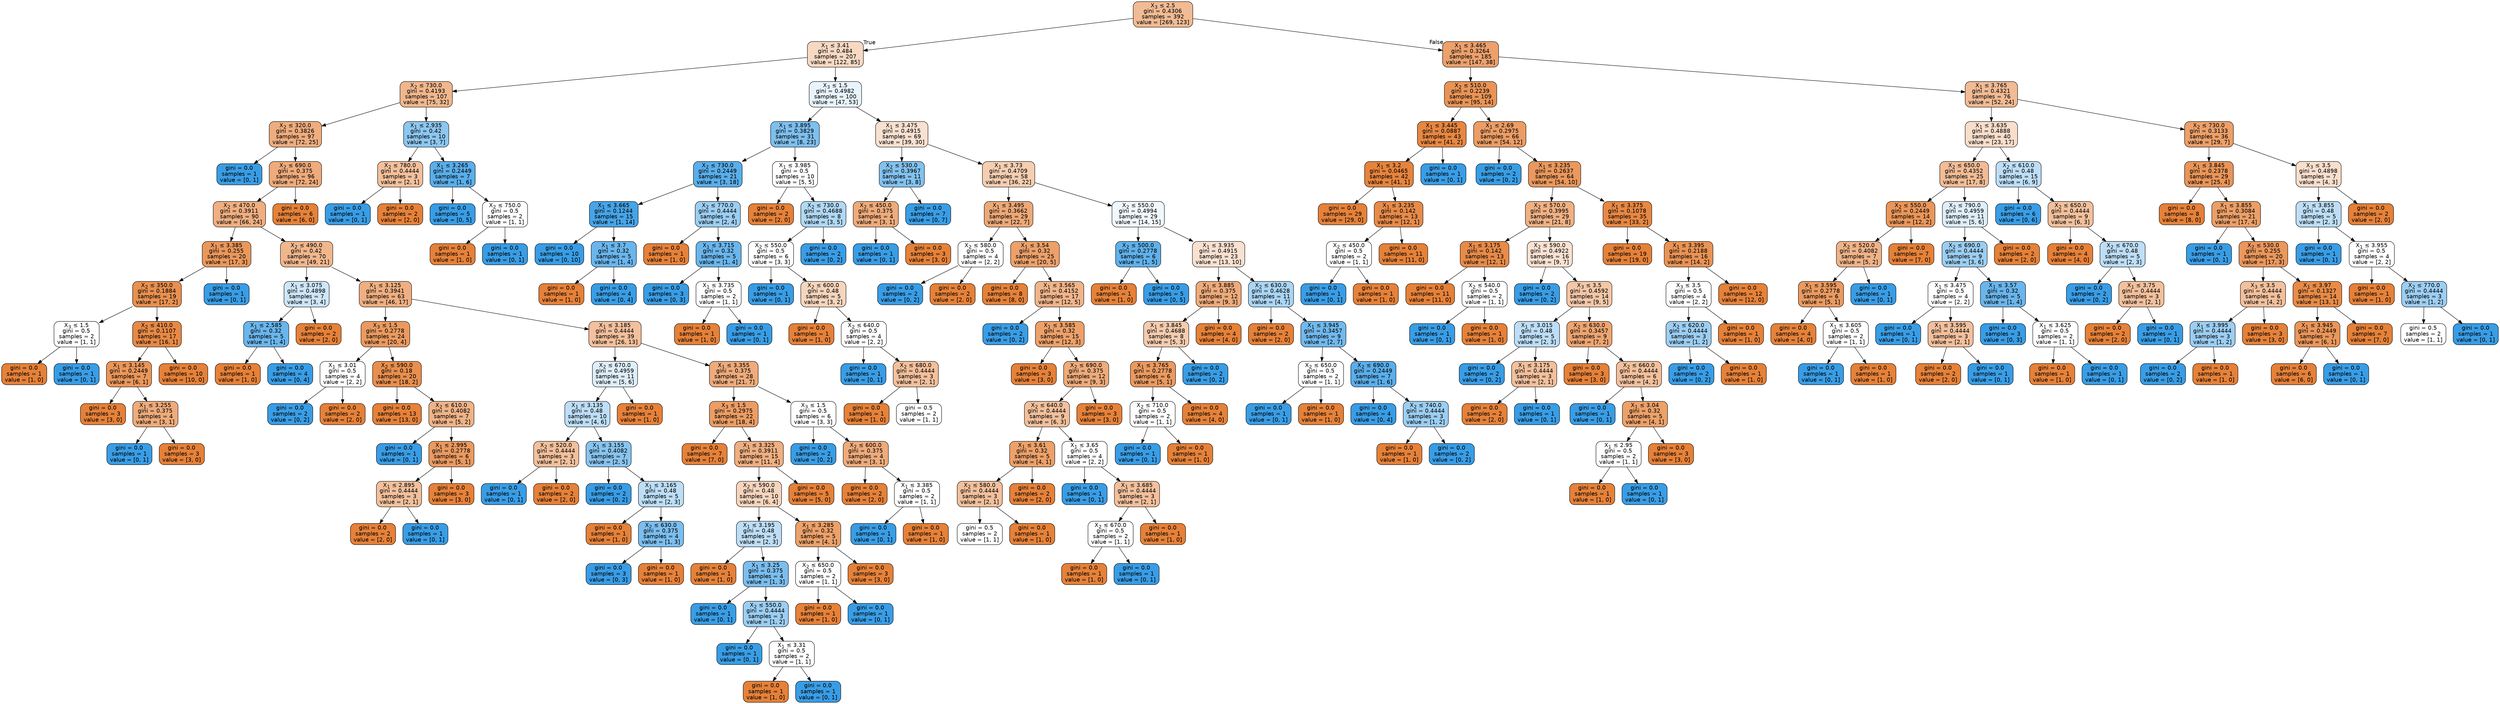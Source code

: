 digraph Tree {
node [shape=box, style="filled, rounded", color="black", fontname=helvetica] ;
edge [fontname=helvetica] ;
0 [label=<X<SUB>3</SUB> &le; 2.5<br/>gini = 0.4306<br/>samples = 392<br/>value = [269, 123]>, fillcolor="#e581398a"] ;
1 [label=<X<SUB>1</SUB> &le; 3.41<br/>gini = 0.484<br/>samples = 207<br/>value = [122, 85]>, fillcolor="#e581394d"] ;
0 -> 1 [labeldistance=2.5, labelangle=45, headlabel="True"] ;
2 [label=<X<SUB>2</SUB> &le; 730.0<br/>gini = 0.4193<br/>samples = 107<br/>value = [75, 32]>, fillcolor="#e5813992"] ;
1 -> 2 ;
3 [label=<X<SUB>2</SUB> &le; 320.0<br/>gini = 0.3826<br/>samples = 97<br/>value = [72, 25]>, fillcolor="#e58139a6"] ;
2 -> 3 ;
4 [label=<gini = 0.0<br/>samples = 1<br/>value = [0, 1]>, fillcolor="#399de5ff"] ;
3 -> 4 ;
5 [label=<X<SUB>2</SUB> &le; 690.0<br/>gini = 0.375<br/>samples = 96<br/>value = [72, 24]>, fillcolor="#e58139aa"] ;
3 -> 5 ;
6 [label=<X<SUB>2</SUB> &le; 470.0<br/>gini = 0.3911<br/>samples = 90<br/>value = [66, 24]>, fillcolor="#e58139a2"] ;
5 -> 6 ;
7 [label=<X<SUB>1</SUB> &le; 3.385<br/>gini = 0.255<br/>samples = 20<br/>value = [17, 3]>, fillcolor="#e58139d2"] ;
6 -> 7 ;
8 [label=<X<SUB>2</SUB> &le; 350.0<br/>gini = 0.1884<br/>samples = 19<br/>value = [17, 2]>, fillcolor="#e58139e1"] ;
7 -> 8 ;
9 [label=<X<SUB>3</SUB> &le; 1.5<br/>gini = 0.5<br/>samples = 2<br/>value = [1, 1]>, fillcolor="#e5813900"] ;
8 -> 9 ;
10 [label=<gini = 0.0<br/>samples = 1<br/>value = [1, 0]>, fillcolor="#e58139ff"] ;
9 -> 10 ;
11 [label=<gini = 0.0<br/>samples = 1<br/>value = [0, 1]>, fillcolor="#399de5ff"] ;
9 -> 11 ;
12 [label=<X<SUB>2</SUB> &le; 410.0<br/>gini = 0.1107<br/>samples = 17<br/>value = [16, 1]>, fillcolor="#e58139ef"] ;
8 -> 12 ;
13 [label=<X<SUB>1</SUB> &le; 3.145<br/>gini = 0.2449<br/>samples = 7<br/>value = [6, 1]>, fillcolor="#e58139d4"] ;
12 -> 13 ;
14 [label=<gini = 0.0<br/>samples = 3<br/>value = [3, 0]>, fillcolor="#e58139ff"] ;
13 -> 14 ;
15 [label=<X<SUB>1</SUB> &le; 3.255<br/>gini = 0.375<br/>samples = 4<br/>value = [3, 1]>, fillcolor="#e58139aa"] ;
13 -> 15 ;
16 [label=<gini = 0.0<br/>samples = 1<br/>value = [0, 1]>, fillcolor="#399de5ff"] ;
15 -> 16 ;
17 [label=<gini = 0.0<br/>samples = 3<br/>value = [3, 0]>, fillcolor="#e58139ff"] ;
15 -> 17 ;
18 [label=<gini = 0.0<br/>samples = 10<br/>value = [10, 0]>, fillcolor="#e58139ff"] ;
12 -> 18 ;
19 [label=<gini = 0.0<br/>samples = 1<br/>value = [0, 1]>, fillcolor="#399de5ff"] ;
7 -> 19 ;
20 [label=<X<SUB>2</SUB> &le; 490.0<br/>gini = 0.42<br/>samples = 70<br/>value = [49, 21]>, fillcolor="#e5813992"] ;
6 -> 20 ;
21 [label=<X<SUB>1</SUB> &le; 3.075<br/>gini = 0.4898<br/>samples = 7<br/>value = [3, 4]>, fillcolor="#399de540"] ;
20 -> 21 ;
22 [label=<X<SUB>1</SUB> &le; 2.585<br/>gini = 0.32<br/>samples = 5<br/>value = [1, 4]>, fillcolor="#399de5bf"] ;
21 -> 22 ;
23 [label=<gini = 0.0<br/>samples = 1<br/>value = [1, 0]>, fillcolor="#e58139ff"] ;
22 -> 23 ;
24 [label=<gini = 0.0<br/>samples = 4<br/>value = [0, 4]>, fillcolor="#399de5ff"] ;
22 -> 24 ;
25 [label=<gini = 0.0<br/>samples = 2<br/>value = [2, 0]>, fillcolor="#e58139ff"] ;
21 -> 25 ;
26 [label=<X<SUB>1</SUB> &le; 3.125<br/>gini = 0.3941<br/>samples = 63<br/>value = [46, 17]>, fillcolor="#e58139a1"] ;
20 -> 26 ;
27 [label=<X<SUB>3</SUB> &le; 1.5<br/>gini = 0.2778<br/>samples = 24<br/>value = [20, 4]>, fillcolor="#e58139cc"] ;
26 -> 27 ;
28 [label=<X<SUB>1</SUB> &le; 3.01<br/>gini = 0.5<br/>samples = 4<br/>value = [2, 2]>, fillcolor="#e5813900"] ;
27 -> 28 ;
29 [label=<gini = 0.0<br/>samples = 2<br/>value = [0, 2]>, fillcolor="#399de5ff"] ;
28 -> 29 ;
30 [label=<gini = 0.0<br/>samples = 2<br/>value = [2, 0]>, fillcolor="#e58139ff"] ;
28 -> 30 ;
31 [label=<X<SUB>2</SUB> &le; 590.0<br/>gini = 0.18<br/>samples = 20<br/>value = [18, 2]>, fillcolor="#e58139e3"] ;
27 -> 31 ;
32 [label=<gini = 0.0<br/>samples = 13<br/>value = [13, 0]>, fillcolor="#e58139ff"] ;
31 -> 32 ;
33 [label=<X<SUB>2</SUB> &le; 610.0<br/>gini = 0.4082<br/>samples = 7<br/>value = [5, 2]>, fillcolor="#e5813999"] ;
31 -> 33 ;
34 [label=<gini = 0.0<br/>samples = 1<br/>value = [0, 1]>, fillcolor="#399de5ff"] ;
33 -> 34 ;
35 [label=<X<SUB>1</SUB> &le; 2.995<br/>gini = 0.2778<br/>samples = 6<br/>value = [5, 1]>, fillcolor="#e58139cc"] ;
33 -> 35 ;
36 [label=<X<SUB>1</SUB> &le; 2.895<br/>gini = 0.4444<br/>samples = 3<br/>value = [2, 1]>, fillcolor="#e581397f"] ;
35 -> 36 ;
37 [label=<gini = 0.0<br/>samples = 2<br/>value = [2, 0]>, fillcolor="#e58139ff"] ;
36 -> 37 ;
38 [label=<gini = 0.0<br/>samples = 1<br/>value = [0, 1]>, fillcolor="#399de5ff"] ;
36 -> 38 ;
39 [label=<gini = 0.0<br/>samples = 3<br/>value = [3, 0]>, fillcolor="#e58139ff"] ;
35 -> 39 ;
40 [label=<X<SUB>1</SUB> &le; 3.185<br/>gini = 0.4444<br/>samples = 39<br/>value = [26, 13]>, fillcolor="#e581397f"] ;
26 -> 40 ;
41 [label=<X<SUB>2</SUB> &le; 670.0<br/>gini = 0.4959<br/>samples = 11<br/>value = [5, 6]>, fillcolor="#399de52a"] ;
40 -> 41 ;
42 [label=<X<SUB>1</SUB> &le; 3.135<br/>gini = 0.48<br/>samples = 10<br/>value = [4, 6]>, fillcolor="#399de555"] ;
41 -> 42 ;
43 [label=<X<SUB>2</SUB> &le; 520.0<br/>gini = 0.4444<br/>samples = 3<br/>value = [2, 1]>, fillcolor="#e581397f"] ;
42 -> 43 ;
44 [label=<gini = 0.0<br/>samples = 1<br/>value = [0, 1]>, fillcolor="#399de5ff"] ;
43 -> 44 ;
45 [label=<gini = 0.0<br/>samples = 2<br/>value = [2, 0]>, fillcolor="#e58139ff"] ;
43 -> 45 ;
46 [label=<X<SUB>1</SUB> &le; 3.155<br/>gini = 0.4082<br/>samples = 7<br/>value = [2, 5]>, fillcolor="#399de599"] ;
42 -> 46 ;
47 [label=<gini = 0.0<br/>samples = 2<br/>value = [0, 2]>, fillcolor="#399de5ff"] ;
46 -> 47 ;
48 [label=<X<SUB>1</SUB> &le; 3.165<br/>gini = 0.48<br/>samples = 5<br/>value = [2, 3]>, fillcolor="#399de555"] ;
46 -> 48 ;
49 [label=<gini = 0.0<br/>samples = 1<br/>value = [1, 0]>, fillcolor="#e58139ff"] ;
48 -> 49 ;
50 [label=<X<SUB>2</SUB> &le; 630.0<br/>gini = 0.375<br/>samples = 4<br/>value = [1, 3]>, fillcolor="#399de5aa"] ;
48 -> 50 ;
51 [label=<gini = 0.0<br/>samples = 3<br/>value = [0, 3]>, fillcolor="#399de5ff"] ;
50 -> 51 ;
52 [label=<gini = 0.0<br/>samples = 1<br/>value = [1, 0]>, fillcolor="#e58139ff"] ;
50 -> 52 ;
53 [label=<gini = 0.0<br/>samples = 1<br/>value = [1, 0]>, fillcolor="#e58139ff"] ;
41 -> 53 ;
54 [label=<X<SUB>1</SUB> &le; 3.355<br/>gini = 0.375<br/>samples = 28<br/>value = [21, 7]>, fillcolor="#e58139aa"] ;
40 -> 54 ;
55 [label=<X<SUB>3</SUB> &le; 1.5<br/>gini = 0.2975<br/>samples = 22<br/>value = [18, 4]>, fillcolor="#e58139c6"] ;
54 -> 55 ;
56 [label=<gini = 0.0<br/>samples = 7<br/>value = [7, 0]>, fillcolor="#e58139ff"] ;
55 -> 56 ;
57 [label=<X<SUB>1</SUB> &le; 3.325<br/>gini = 0.3911<br/>samples = 15<br/>value = [11, 4]>, fillcolor="#e58139a2"] ;
55 -> 57 ;
58 [label=<X<SUB>2</SUB> &le; 590.0<br/>gini = 0.48<br/>samples = 10<br/>value = [6, 4]>, fillcolor="#e5813955"] ;
57 -> 58 ;
59 [label=<X<SUB>1</SUB> &le; 3.195<br/>gini = 0.48<br/>samples = 5<br/>value = [2, 3]>, fillcolor="#399de555"] ;
58 -> 59 ;
60 [label=<gini = 0.0<br/>samples = 1<br/>value = [1, 0]>, fillcolor="#e58139ff"] ;
59 -> 60 ;
61 [label=<X<SUB>1</SUB> &le; 3.25<br/>gini = 0.375<br/>samples = 4<br/>value = [1, 3]>, fillcolor="#399de5aa"] ;
59 -> 61 ;
62 [label=<gini = 0.0<br/>samples = 1<br/>value = [0, 1]>, fillcolor="#399de5ff"] ;
61 -> 62 ;
63 [label=<X<SUB>2</SUB> &le; 550.0<br/>gini = 0.4444<br/>samples = 3<br/>value = [1, 2]>, fillcolor="#399de57f"] ;
61 -> 63 ;
64 [label=<gini = 0.0<br/>samples = 1<br/>value = [0, 1]>, fillcolor="#399de5ff"] ;
63 -> 64 ;
65 [label=<X<SUB>1</SUB> &le; 3.31<br/>gini = 0.5<br/>samples = 2<br/>value = [1, 1]>, fillcolor="#e5813900"] ;
63 -> 65 ;
66 [label=<gini = 0.0<br/>samples = 1<br/>value = [1, 0]>, fillcolor="#e58139ff"] ;
65 -> 66 ;
67 [label=<gini = 0.0<br/>samples = 1<br/>value = [0, 1]>, fillcolor="#399de5ff"] ;
65 -> 67 ;
68 [label=<X<SUB>1</SUB> &le; 3.285<br/>gini = 0.32<br/>samples = 5<br/>value = [4, 1]>, fillcolor="#e58139bf"] ;
58 -> 68 ;
69 [label=<X<SUB>2</SUB> &le; 650.0<br/>gini = 0.5<br/>samples = 2<br/>value = [1, 1]>, fillcolor="#e5813900"] ;
68 -> 69 ;
70 [label=<gini = 0.0<br/>samples = 1<br/>value = [1, 0]>, fillcolor="#e58139ff"] ;
69 -> 70 ;
71 [label=<gini = 0.0<br/>samples = 1<br/>value = [0, 1]>, fillcolor="#399de5ff"] ;
69 -> 71 ;
72 [label=<gini = 0.0<br/>samples = 3<br/>value = [3, 0]>, fillcolor="#e58139ff"] ;
68 -> 72 ;
73 [label=<gini = 0.0<br/>samples = 5<br/>value = [5, 0]>, fillcolor="#e58139ff"] ;
57 -> 73 ;
74 [label=<X<SUB>3</SUB> &le; 1.5<br/>gini = 0.5<br/>samples = 6<br/>value = [3, 3]>, fillcolor="#e5813900"] ;
54 -> 74 ;
75 [label=<gini = 0.0<br/>samples = 2<br/>value = [0, 2]>, fillcolor="#399de5ff"] ;
74 -> 75 ;
76 [label=<X<SUB>2</SUB> &le; 600.0<br/>gini = 0.375<br/>samples = 4<br/>value = [3, 1]>, fillcolor="#e58139aa"] ;
74 -> 76 ;
77 [label=<gini = 0.0<br/>samples = 2<br/>value = [2, 0]>, fillcolor="#e58139ff"] ;
76 -> 77 ;
78 [label=<X<SUB>1</SUB> &le; 3.385<br/>gini = 0.5<br/>samples = 2<br/>value = [1, 1]>, fillcolor="#e5813900"] ;
76 -> 78 ;
79 [label=<gini = 0.0<br/>samples = 1<br/>value = [0, 1]>, fillcolor="#399de5ff"] ;
78 -> 79 ;
80 [label=<gini = 0.0<br/>samples = 1<br/>value = [1, 0]>, fillcolor="#e58139ff"] ;
78 -> 80 ;
81 [label=<gini = 0.0<br/>samples = 6<br/>value = [6, 0]>, fillcolor="#e58139ff"] ;
5 -> 81 ;
82 [label=<X<SUB>1</SUB> &le; 2.935<br/>gini = 0.42<br/>samples = 10<br/>value = [3, 7]>, fillcolor="#399de592"] ;
2 -> 82 ;
83 [label=<X<SUB>2</SUB> &le; 780.0<br/>gini = 0.4444<br/>samples = 3<br/>value = [2, 1]>, fillcolor="#e581397f"] ;
82 -> 83 ;
84 [label=<gini = 0.0<br/>samples = 1<br/>value = [0, 1]>, fillcolor="#399de5ff"] ;
83 -> 84 ;
85 [label=<gini = 0.0<br/>samples = 2<br/>value = [2, 0]>, fillcolor="#e58139ff"] ;
83 -> 85 ;
86 [label=<X<SUB>1</SUB> &le; 3.265<br/>gini = 0.2449<br/>samples = 7<br/>value = [1, 6]>, fillcolor="#399de5d4"] ;
82 -> 86 ;
87 [label=<gini = 0.0<br/>samples = 5<br/>value = [0, 5]>, fillcolor="#399de5ff"] ;
86 -> 87 ;
88 [label=<X<SUB>2</SUB> &le; 750.0<br/>gini = 0.5<br/>samples = 2<br/>value = [1, 1]>, fillcolor="#e5813900"] ;
86 -> 88 ;
89 [label=<gini = 0.0<br/>samples = 1<br/>value = [1, 0]>, fillcolor="#e58139ff"] ;
88 -> 89 ;
90 [label=<gini = 0.0<br/>samples = 1<br/>value = [0, 1]>, fillcolor="#399de5ff"] ;
88 -> 90 ;
91 [label=<X<SUB>3</SUB> &le; 1.5<br/>gini = 0.4982<br/>samples = 100<br/>value = [47, 53]>, fillcolor="#399de51d"] ;
1 -> 91 ;
92 [label=<X<SUB>1</SUB> &le; 3.895<br/>gini = 0.3829<br/>samples = 31<br/>value = [8, 23]>, fillcolor="#399de5a6"] ;
91 -> 92 ;
93 [label=<X<SUB>2</SUB> &le; 730.0<br/>gini = 0.2449<br/>samples = 21<br/>value = [3, 18]>, fillcolor="#399de5d4"] ;
92 -> 93 ;
94 [label=<X<SUB>1</SUB> &le; 3.665<br/>gini = 0.1244<br/>samples = 15<br/>value = [1, 14]>, fillcolor="#399de5ed"] ;
93 -> 94 ;
95 [label=<gini = 0.0<br/>samples = 10<br/>value = [0, 10]>, fillcolor="#399de5ff"] ;
94 -> 95 ;
96 [label=<X<SUB>1</SUB> &le; 3.7<br/>gini = 0.32<br/>samples = 5<br/>value = [1, 4]>, fillcolor="#399de5bf"] ;
94 -> 96 ;
97 [label=<gini = 0.0<br/>samples = 1<br/>value = [1, 0]>, fillcolor="#e58139ff"] ;
96 -> 97 ;
98 [label=<gini = 0.0<br/>samples = 4<br/>value = [0, 4]>, fillcolor="#399de5ff"] ;
96 -> 98 ;
99 [label=<X<SUB>2</SUB> &le; 770.0<br/>gini = 0.4444<br/>samples = 6<br/>value = [2, 4]>, fillcolor="#399de57f"] ;
93 -> 99 ;
100 [label=<gini = 0.0<br/>samples = 1<br/>value = [1, 0]>, fillcolor="#e58139ff"] ;
99 -> 100 ;
101 [label=<X<SUB>1</SUB> &le; 3.715<br/>gini = 0.32<br/>samples = 5<br/>value = [1, 4]>, fillcolor="#399de5bf"] ;
99 -> 101 ;
102 [label=<gini = 0.0<br/>samples = 3<br/>value = [0, 3]>, fillcolor="#399de5ff"] ;
101 -> 102 ;
103 [label=<X<SUB>1</SUB> &le; 3.735<br/>gini = 0.5<br/>samples = 2<br/>value = [1, 1]>, fillcolor="#e5813900"] ;
101 -> 103 ;
104 [label=<gini = 0.0<br/>samples = 1<br/>value = [1, 0]>, fillcolor="#e58139ff"] ;
103 -> 104 ;
105 [label=<gini = 0.0<br/>samples = 1<br/>value = [0, 1]>, fillcolor="#399de5ff"] ;
103 -> 105 ;
106 [label=<X<SUB>1</SUB> &le; 3.985<br/>gini = 0.5<br/>samples = 10<br/>value = [5, 5]>, fillcolor="#e5813900"] ;
92 -> 106 ;
107 [label=<gini = 0.0<br/>samples = 2<br/>value = [2, 0]>, fillcolor="#e58139ff"] ;
106 -> 107 ;
108 [label=<X<SUB>2</SUB> &le; 730.0<br/>gini = 0.4688<br/>samples = 8<br/>value = [3, 5]>, fillcolor="#399de566"] ;
106 -> 108 ;
109 [label=<X<SUB>2</SUB> &le; 550.0<br/>gini = 0.5<br/>samples = 6<br/>value = [3, 3]>, fillcolor="#e5813900"] ;
108 -> 109 ;
110 [label=<gini = 0.0<br/>samples = 1<br/>value = [0, 1]>, fillcolor="#399de5ff"] ;
109 -> 110 ;
111 [label=<X<SUB>2</SUB> &le; 600.0<br/>gini = 0.48<br/>samples = 5<br/>value = [3, 2]>, fillcolor="#e5813955"] ;
109 -> 111 ;
112 [label=<gini = 0.0<br/>samples = 1<br/>value = [1, 0]>, fillcolor="#e58139ff"] ;
111 -> 112 ;
113 [label=<X<SUB>2</SUB> &le; 640.0<br/>gini = 0.5<br/>samples = 4<br/>value = [2, 2]>, fillcolor="#e5813900"] ;
111 -> 113 ;
114 [label=<gini = 0.0<br/>samples = 1<br/>value = [0, 1]>, fillcolor="#399de5ff"] ;
113 -> 114 ;
115 [label=<X<SUB>2</SUB> &le; 680.0<br/>gini = 0.4444<br/>samples = 3<br/>value = [2, 1]>, fillcolor="#e581397f"] ;
113 -> 115 ;
116 [label=<gini = 0.0<br/>samples = 1<br/>value = [1, 0]>, fillcolor="#e58139ff"] ;
115 -> 116 ;
117 [label=<gini = 0.5<br/>samples = 2<br/>value = [1, 1]>, fillcolor="#e5813900"] ;
115 -> 117 ;
118 [label=<gini = 0.0<br/>samples = 2<br/>value = [0, 2]>, fillcolor="#399de5ff"] ;
108 -> 118 ;
119 [label=<X<SUB>1</SUB> &le; 3.475<br/>gini = 0.4915<br/>samples = 69<br/>value = [39, 30]>, fillcolor="#e581393b"] ;
91 -> 119 ;
120 [label=<X<SUB>2</SUB> &le; 530.0<br/>gini = 0.3967<br/>samples = 11<br/>value = [3, 8]>, fillcolor="#399de59f"] ;
119 -> 120 ;
121 [label=<X<SUB>2</SUB> &le; 450.0<br/>gini = 0.375<br/>samples = 4<br/>value = [3, 1]>, fillcolor="#e58139aa"] ;
120 -> 121 ;
122 [label=<gini = 0.0<br/>samples = 1<br/>value = [0, 1]>, fillcolor="#399de5ff"] ;
121 -> 122 ;
123 [label=<gini = 0.0<br/>samples = 3<br/>value = [3, 0]>, fillcolor="#e58139ff"] ;
121 -> 123 ;
124 [label=<gini = 0.0<br/>samples = 7<br/>value = [0, 7]>, fillcolor="#399de5ff"] ;
120 -> 124 ;
125 [label=<X<SUB>1</SUB> &le; 3.73<br/>gini = 0.4709<br/>samples = 58<br/>value = [36, 22]>, fillcolor="#e5813963"] ;
119 -> 125 ;
126 [label=<X<SUB>1</SUB> &le; 3.495<br/>gini = 0.3662<br/>samples = 29<br/>value = [22, 7]>, fillcolor="#e58139ae"] ;
125 -> 126 ;
127 [label=<X<SUB>2</SUB> &le; 580.0<br/>gini = 0.5<br/>samples = 4<br/>value = [2, 2]>, fillcolor="#e5813900"] ;
126 -> 127 ;
128 [label=<gini = 0.0<br/>samples = 2<br/>value = [0, 2]>, fillcolor="#399de5ff"] ;
127 -> 128 ;
129 [label=<gini = 0.0<br/>samples = 2<br/>value = [2, 0]>, fillcolor="#e58139ff"] ;
127 -> 129 ;
130 [label=<X<SUB>1</SUB> &le; 3.54<br/>gini = 0.32<br/>samples = 25<br/>value = [20, 5]>, fillcolor="#e58139bf"] ;
126 -> 130 ;
131 [label=<gini = 0.0<br/>samples = 8<br/>value = [8, 0]>, fillcolor="#e58139ff"] ;
130 -> 131 ;
132 [label=<X<SUB>1</SUB> &le; 3.565<br/>gini = 0.4152<br/>samples = 17<br/>value = [12, 5]>, fillcolor="#e5813995"] ;
130 -> 132 ;
133 [label=<gini = 0.0<br/>samples = 2<br/>value = [0, 2]>, fillcolor="#399de5ff"] ;
132 -> 133 ;
134 [label=<X<SUB>1</SUB> &le; 3.585<br/>gini = 0.32<br/>samples = 15<br/>value = [12, 3]>, fillcolor="#e58139bf"] ;
132 -> 134 ;
135 [label=<gini = 0.0<br/>samples = 3<br/>value = [3, 0]>, fillcolor="#e58139ff"] ;
134 -> 135 ;
136 [label=<X<SUB>2</SUB> &le; 690.0<br/>gini = 0.375<br/>samples = 12<br/>value = [9, 3]>, fillcolor="#e58139aa"] ;
134 -> 136 ;
137 [label=<X<SUB>2</SUB> &le; 640.0<br/>gini = 0.4444<br/>samples = 9<br/>value = [6, 3]>, fillcolor="#e581397f"] ;
136 -> 137 ;
138 [label=<X<SUB>1</SUB> &le; 3.61<br/>gini = 0.32<br/>samples = 5<br/>value = [4, 1]>, fillcolor="#e58139bf"] ;
137 -> 138 ;
139 [label=<X<SUB>2</SUB> &le; 580.0<br/>gini = 0.4444<br/>samples = 3<br/>value = [2, 1]>, fillcolor="#e581397f"] ;
138 -> 139 ;
140 [label=<gini = 0.5<br/>samples = 2<br/>value = [1, 1]>, fillcolor="#e5813900"] ;
139 -> 140 ;
141 [label=<gini = 0.0<br/>samples = 1<br/>value = [1, 0]>, fillcolor="#e58139ff"] ;
139 -> 141 ;
142 [label=<gini = 0.0<br/>samples = 2<br/>value = [2, 0]>, fillcolor="#e58139ff"] ;
138 -> 142 ;
143 [label=<X<SUB>1</SUB> &le; 3.65<br/>gini = 0.5<br/>samples = 4<br/>value = [2, 2]>, fillcolor="#e5813900"] ;
137 -> 143 ;
144 [label=<gini = 0.0<br/>samples = 1<br/>value = [0, 1]>, fillcolor="#399de5ff"] ;
143 -> 144 ;
145 [label=<X<SUB>1</SUB> &le; 3.685<br/>gini = 0.4444<br/>samples = 3<br/>value = [2, 1]>, fillcolor="#e581397f"] ;
143 -> 145 ;
146 [label=<X<SUB>2</SUB> &le; 670.0<br/>gini = 0.5<br/>samples = 2<br/>value = [1, 1]>, fillcolor="#e5813900"] ;
145 -> 146 ;
147 [label=<gini = 0.0<br/>samples = 1<br/>value = [1, 0]>, fillcolor="#e58139ff"] ;
146 -> 147 ;
148 [label=<gini = 0.0<br/>samples = 1<br/>value = [0, 1]>, fillcolor="#399de5ff"] ;
146 -> 148 ;
149 [label=<gini = 0.0<br/>samples = 1<br/>value = [1, 0]>, fillcolor="#e58139ff"] ;
145 -> 149 ;
150 [label=<gini = 0.0<br/>samples = 3<br/>value = [3, 0]>, fillcolor="#e58139ff"] ;
136 -> 150 ;
151 [label=<X<SUB>2</SUB> &le; 550.0<br/>gini = 0.4994<br/>samples = 29<br/>value = [14, 15]>, fillcolor="#399de511"] ;
125 -> 151 ;
152 [label=<X<SUB>2</SUB> &le; 500.0<br/>gini = 0.2778<br/>samples = 6<br/>value = [1, 5]>, fillcolor="#399de5cc"] ;
151 -> 152 ;
153 [label=<gini = 0.0<br/>samples = 1<br/>value = [1, 0]>, fillcolor="#e58139ff"] ;
152 -> 153 ;
154 [label=<gini = 0.0<br/>samples = 5<br/>value = [0, 5]>, fillcolor="#399de5ff"] ;
152 -> 154 ;
155 [label=<X<SUB>1</SUB> &le; 3.935<br/>gini = 0.4915<br/>samples = 23<br/>value = [13, 10]>, fillcolor="#e581393b"] ;
151 -> 155 ;
156 [label=<X<SUB>1</SUB> &le; 3.885<br/>gini = 0.375<br/>samples = 12<br/>value = [9, 3]>, fillcolor="#e58139aa"] ;
155 -> 156 ;
157 [label=<X<SUB>1</SUB> &le; 3.845<br/>gini = 0.4688<br/>samples = 8<br/>value = [5, 3]>, fillcolor="#e5813966"] ;
156 -> 157 ;
158 [label=<X<SUB>1</SUB> &le; 3.765<br/>gini = 0.2778<br/>samples = 6<br/>value = [5, 1]>, fillcolor="#e58139cc"] ;
157 -> 158 ;
159 [label=<X<SUB>2</SUB> &le; 710.0<br/>gini = 0.5<br/>samples = 2<br/>value = [1, 1]>, fillcolor="#e5813900"] ;
158 -> 159 ;
160 [label=<gini = 0.0<br/>samples = 1<br/>value = [0, 1]>, fillcolor="#399de5ff"] ;
159 -> 160 ;
161 [label=<gini = 0.0<br/>samples = 1<br/>value = [1, 0]>, fillcolor="#e58139ff"] ;
159 -> 161 ;
162 [label=<gini = 0.0<br/>samples = 4<br/>value = [4, 0]>, fillcolor="#e58139ff"] ;
158 -> 162 ;
163 [label=<gini = 0.0<br/>samples = 2<br/>value = [0, 2]>, fillcolor="#399de5ff"] ;
157 -> 163 ;
164 [label=<gini = 0.0<br/>samples = 4<br/>value = [4, 0]>, fillcolor="#e58139ff"] ;
156 -> 164 ;
165 [label=<X<SUB>2</SUB> &le; 630.0<br/>gini = 0.4628<br/>samples = 11<br/>value = [4, 7]>, fillcolor="#399de56d"] ;
155 -> 165 ;
166 [label=<gini = 0.0<br/>samples = 2<br/>value = [2, 0]>, fillcolor="#e58139ff"] ;
165 -> 166 ;
167 [label=<X<SUB>1</SUB> &le; 3.945<br/>gini = 0.3457<br/>samples = 9<br/>value = [2, 7]>, fillcolor="#399de5b6"] ;
165 -> 167 ;
168 [label=<X<SUB>2</SUB> &le; 650.0<br/>gini = 0.5<br/>samples = 2<br/>value = [1, 1]>, fillcolor="#e5813900"] ;
167 -> 168 ;
169 [label=<gini = 0.0<br/>samples = 1<br/>value = [0, 1]>, fillcolor="#399de5ff"] ;
168 -> 169 ;
170 [label=<gini = 0.0<br/>samples = 1<br/>value = [1, 0]>, fillcolor="#e58139ff"] ;
168 -> 170 ;
171 [label=<X<SUB>2</SUB> &le; 690.0<br/>gini = 0.2449<br/>samples = 7<br/>value = [1, 6]>, fillcolor="#399de5d4"] ;
167 -> 171 ;
172 [label=<gini = 0.0<br/>samples = 4<br/>value = [0, 4]>, fillcolor="#399de5ff"] ;
171 -> 172 ;
173 [label=<X<SUB>2</SUB> &le; 740.0<br/>gini = 0.4444<br/>samples = 3<br/>value = [1, 2]>, fillcolor="#399de57f"] ;
171 -> 173 ;
174 [label=<gini = 0.0<br/>samples = 1<br/>value = [1, 0]>, fillcolor="#e58139ff"] ;
173 -> 174 ;
175 [label=<gini = 0.0<br/>samples = 2<br/>value = [0, 2]>, fillcolor="#399de5ff"] ;
173 -> 175 ;
176 [label=<X<SUB>1</SUB> &le; 3.465<br/>gini = 0.3264<br/>samples = 185<br/>value = [147, 38]>, fillcolor="#e58139bd"] ;
0 -> 176 [labeldistance=2.5, labelangle=-45, headlabel="False"] ;
177 [label=<X<SUB>2</SUB> &le; 510.0<br/>gini = 0.2239<br/>samples = 109<br/>value = [95, 14]>, fillcolor="#e58139d9"] ;
176 -> 177 ;
178 [label=<X<SUB>1</SUB> &le; 3.445<br/>gini = 0.0887<br/>samples = 43<br/>value = [41, 2]>, fillcolor="#e58139f3"] ;
177 -> 178 ;
179 [label=<X<SUB>1</SUB> &le; 3.2<br/>gini = 0.0465<br/>samples = 42<br/>value = [41, 1]>, fillcolor="#e58139f9"] ;
178 -> 179 ;
180 [label=<gini = 0.0<br/>samples = 29<br/>value = [29, 0]>, fillcolor="#e58139ff"] ;
179 -> 180 ;
181 [label=<X<SUB>1</SUB> &le; 3.235<br/>gini = 0.142<br/>samples = 13<br/>value = [12, 1]>, fillcolor="#e58139ea"] ;
179 -> 181 ;
182 [label=<X<SUB>2</SUB> &le; 450.0<br/>gini = 0.5<br/>samples = 2<br/>value = [1, 1]>, fillcolor="#e5813900"] ;
181 -> 182 ;
183 [label=<gini = 0.0<br/>samples = 1<br/>value = [0, 1]>, fillcolor="#399de5ff"] ;
182 -> 183 ;
184 [label=<gini = 0.0<br/>samples = 1<br/>value = [1, 0]>, fillcolor="#e58139ff"] ;
182 -> 184 ;
185 [label=<gini = 0.0<br/>samples = 11<br/>value = [11, 0]>, fillcolor="#e58139ff"] ;
181 -> 185 ;
186 [label=<gini = 0.0<br/>samples = 1<br/>value = [0, 1]>, fillcolor="#399de5ff"] ;
178 -> 186 ;
187 [label=<X<SUB>1</SUB> &le; 2.69<br/>gini = 0.2975<br/>samples = 66<br/>value = [54, 12]>, fillcolor="#e58139c6"] ;
177 -> 187 ;
188 [label=<gini = 0.0<br/>samples = 2<br/>value = [0, 2]>, fillcolor="#399de5ff"] ;
187 -> 188 ;
189 [label=<X<SUB>1</SUB> &le; 3.235<br/>gini = 0.2637<br/>samples = 64<br/>value = [54, 10]>, fillcolor="#e58139d0"] ;
187 -> 189 ;
190 [label=<X<SUB>2</SUB> &le; 570.0<br/>gini = 0.3995<br/>samples = 29<br/>value = [21, 8]>, fillcolor="#e581399e"] ;
189 -> 190 ;
191 [label=<X<SUB>1</SUB> &le; 3.175<br/>gini = 0.142<br/>samples = 13<br/>value = [12, 1]>, fillcolor="#e58139ea"] ;
190 -> 191 ;
192 [label=<gini = 0.0<br/>samples = 11<br/>value = [11, 0]>, fillcolor="#e58139ff"] ;
191 -> 192 ;
193 [label=<X<SUB>2</SUB> &le; 540.0<br/>gini = 0.5<br/>samples = 2<br/>value = [1, 1]>, fillcolor="#e5813900"] ;
191 -> 193 ;
194 [label=<gini = 0.0<br/>samples = 1<br/>value = [0, 1]>, fillcolor="#399de5ff"] ;
193 -> 194 ;
195 [label=<gini = 0.0<br/>samples = 1<br/>value = [1, 0]>, fillcolor="#e58139ff"] ;
193 -> 195 ;
196 [label=<X<SUB>2</SUB> &le; 590.0<br/>gini = 0.4922<br/>samples = 16<br/>value = [9, 7]>, fillcolor="#e5813939"] ;
190 -> 196 ;
197 [label=<gini = 0.0<br/>samples = 2<br/>value = [0, 2]>, fillcolor="#399de5ff"] ;
196 -> 197 ;
198 [label=<X<SUB>3</SUB> &le; 3.5<br/>gini = 0.4592<br/>samples = 14<br/>value = [9, 5]>, fillcolor="#e5813971"] ;
196 -> 198 ;
199 [label=<X<SUB>1</SUB> &le; 3.015<br/>gini = 0.48<br/>samples = 5<br/>value = [2, 3]>, fillcolor="#399de555"] ;
198 -> 199 ;
200 [label=<gini = 0.0<br/>samples = 2<br/>value = [0, 2]>, fillcolor="#399de5ff"] ;
199 -> 200 ;
201 [label=<X<SUB>1</SUB> &le; 3.175<br/>gini = 0.4444<br/>samples = 3<br/>value = [2, 1]>, fillcolor="#e581397f"] ;
199 -> 201 ;
202 [label=<gini = 0.0<br/>samples = 2<br/>value = [2, 0]>, fillcolor="#e58139ff"] ;
201 -> 202 ;
203 [label=<gini = 0.0<br/>samples = 1<br/>value = [0, 1]>, fillcolor="#399de5ff"] ;
201 -> 203 ;
204 [label=<X<SUB>2</SUB> &le; 630.0<br/>gini = 0.3457<br/>samples = 9<br/>value = [7, 2]>, fillcolor="#e58139b6"] ;
198 -> 204 ;
205 [label=<gini = 0.0<br/>samples = 3<br/>value = [3, 0]>, fillcolor="#e58139ff"] ;
204 -> 205 ;
206 [label=<X<SUB>2</SUB> &le; 660.0<br/>gini = 0.4444<br/>samples = 6<br/>value = [4, 2]>, fillcolor="#e581397f"] ;
204 -> 206 ;
207 [label=<gini = 0.0<br/>samples = 1<br/>value = [0, 1]>, fillcolor="#399de5ff"] ;
206 -> 207 ;
208 [label=<X<SUB>1</SUB> &le; 3.04<br/>gini = 0.32<br/>samples = 5<br/>value = [4, 1]>, fillcolor="#e58139bf"] ;
206 -> 208 ;
209 [label=<X<SUB>1</SUB> &le; 2.95<br/>gini = 0.5<br/>samples = 2<br/>value = [1, 1]>, fillcolor="#e5813900"] ;
208 -> 209 ;
210 [label=<gini = 0.0<br/>samples = 1<br/>value = [1, 0]>, fillcolor="#e58139ff"] ;
209 -> 210 ;
211 [label=<gini = 0.0<br/>samples = 1<br/>value = [0, 1]>, fillcolor="#399de5ff"] ;
209 -> 211 ;
212 [label=<gini = 0.0<br/>samples = 3<br/>value = [3, 0]>, fillcolor="#e58139ff"] ;
208 -> 212 ;
213 [label=<X<SUB>1</SUB> &le; 3.375<br/>gini = 0.1078<br/>samples = 35<br/>value = [33, 2]>, fillcolor="#e58139f0"] ;
189 -> 213 ;
214 [label=<gini = 0.0<br/>samples = 19<br/>value = [19, 0]>, fillcolor="#e58139ff"] ;
213 -> 214 ;
215 [label=<X<SUB>1</SUB> &le; 3.395<br/>gini = 0.2188<br/>samples = 16<br/>value = [14, 2]>, fillcolor="#e58139db"] ;
213 -> 215 ;
216 [label=<X<SUB>3</SUB> &le; 3.5<br/>gini = 0.5<br/>samples = 4<br/>value = [2, 2]>, fillcolor="#e5813900"] ;
215 -> 216 ;
217 [label=<X<SUB>2</SUB> &le; 620.0<br/>gini = 0.4444<br/>samples = 3<br/>value = [1, 2]>, fillcolor="#399de57f"] ;
216 -> 217 ;
218 [label=<gini = 0.0<br/>samples = 2<br/>value = [0, 2]>, fillcolor="#399de5ff"] ;
217 -> 218 ;
219 [label=<gini = 0.0<br/>samples = 1<br/>value = [1, 0]>, fillcolor="#e58139ff"] ;
217 -> 219 ;
220 [label=<gini = 0.0<br/>samples = 1<br/>value = [1, 0]>, fillcolor="#e58139ff"] ;
216 -> 220 ;
221 [label=<gini = 0.0<br/>samples = 12<br/>value = [12, 0]>, fillcolor="#e58139ff"] ;
215 -> 221 ;
222 [label=<X<SUB>1</SUB> &le; 3.765<br/>gini = 0.4321<br/>samples = 76<br/>value = [52, 24]>, fillcolor="#e5813989"] ;
176 -> 222 ;
223 [label=<X<SUB>1</SUB> &le; 3.635<br/>gini = 0.4888<br/>samples = 40<br/>value = [23, 17]>, fillcolor="#e5813943"] ;
222 -> 223 ;
224 [label=<X<SUB>2</SUB> &le; 650.0<br/>gini = 0.4352<br/>samples = 25<br/>value = [17, 8]>, fillcolor="#e5813987"] ;
223 -> 224 ;
225 [label=<X<SUB>2</SUB> &le; 550.0<br/>gini = 0.2449<br/>samples = 14<br/>value = [12, 2]>, fillcolor="#e58139d4"] ;
224 -> 225 ;
226 [label=<X<SUB>2</SUB> &le; 520.0<br/>gini = 0.4082<br/>samples = 7<br/>value = [5, 2]>, fillcolor="#e5813999"] ;
225 -> 226 ;
227 [label=<X<SUB>1</SUB> &le; 3.595<br/>gini = 0.2778<br/>samples = 6<br/>value = [5, 1]>, fillcolor="#e58139cc"] ;
226 -> 227 ;
228 [label=<gini = 0.0<br/>samples = 4<br/>value = [4, 0]>, fillcolor="#e58139ff"] ;
227 -> 228 ;
229 [label=<X<SUB>1</SUB> &le; 3.605<br/>gini = 0.5<br/>samples = 2<br/>value = [1, 1]>, fillcolor="#e5813900"] ;
227 -> 229 ;
230 [label=<gini = 0.0<br/>samples = 1<br/>value = [0, 1]>, fillcolor="#399de5ff"] ;
229 -> 230 ;
231 [label=<gini = 0.0<br/>samples = 1<br/>value = [1, 0]>, fillcolor="#e58139ff"] ;
229 -> 231 ;
232 [label=<gini = 0.0<br/>samples = 1<br/>value = [0, 1]>, fillcolor="#399de5ff"] ;
226 -> 232 ;
233 [label=<gini = 0.0<br/>samples = 7<br/>value = [7, 0]>, fillcolor="#e58139ff"] ;
225 -> 233 ;
234 [label=<X<SUB>2</SUB> &le; 790.0<br/>gini = 0.4959<br/>samples = 11<br/>value = [5, 6]>, fillcolor="#399de52a"] ;
224 -> 234 ;
235 [label=<X<SUB>2</SUB> &le; 690.0<br/>gini = 0.4444<br/>samples = 9<br/>value = [3, 6]>, fillcolor="#399de57f"] ;
234 -> 235 ;
236 [label=<X<SUB>1</SUB> &le; 3.475<br/>gini = 0.5<br/>samples = 4<br/>value = [2, 2]>, fillcolor="#e5813900"] ;
235 -> 236 ;
237 [label=<gini = 0.0<br/>samples = 1<br/>value = [0, 1]>, fillcolor="#399de5ff"] ;
236 -> 237 ;
238 [label=<X<SUB>1</SUB> &le; 3.595<br/>gini = 0.4444<br/>samples = 3<br/>value = [2, 1]>, fillcolor="#e581397f"] ;
236 -> 238 ;
239 [label=<gini = 0.0<br/>samples = 2<br/>value = [2, 0]>, fillcolor="#e58139ff"] ;
238 -> 239 ;
240 [label=<gini = 0.0<br/>samples = 1<br/>value = [0, 1]>, fillcolor="#399de5ff"] ;
238 -> 240 ;
241 [label=<X<SUB>1</SUB> &le; 3.57<br/>gini = 0.32<br/>samples = 5<br/>value = [1, 4]>, fillcolor="#399de5bf"] ;
235 -> 241 ;
242 [label=<gini = 0.0<br/>samples = 3<br/>value = [0, 3]>, fillcolor="#399de5ff"] ;
241 -> 242 ;
243 [label=<X<SUB>1</SUB> &le; 3.625<br/>gini = 0.5<br/>samples = 2<br/>value = [1, 1]>, fillcolor="#e5813900"] ;
241 -> 243 ;
244 [label=<gini = 0.0<br/>samples = 1<br/>value = [1, 0]>, fillcolor="#e58139ff"] ;
243 -> 244 ;
245 [label=<gini = 0.0<br/>samples = 1<br/>value = [0, 1]>, fillcolor="#399de5ff"] ;
243 -> 245 ;
246 [label=<gini = 0.0<br/>samples = 2<br/>value = [2, 0]>, fillcolor="#e58139ff"] ;
234 -> 246 ;
247 [label=<X<SUB>2</SUB> &le; 610.0<br/>gini = 0.48<br/>samples = 15<br/>value = [6, 9]>, fillcolor="#399de555"] ;
223 -> 247 ;
248 [label=<gini = 0.0<br/>samples = 6<br/>value = [0, 6]>, fillcolor="#399de5ff"] ;
247 -> 248 ;
249 [label=<X<SUB>2</SUB> &le; 650.0<br/>gini = 0.4444<br/>samples = 9<br/>value = [6, 3]>, fillcolor="#e581397f"] ;
247 -> 249 ;
250 [label=<gini = 0.0<br/>samples = 4<br/>value = [4, 0]>, fillcolor="#e58139ff"] ;
249 -> 250 ;
251 [label=<X<SUB>2</SUB> &le; 670.0<br/>gini = 0.48<br/>samples = 5<br/>value = [2, 3]>, fillcolor="#399de555"] ;
249 -> 251 ;
252 [label=<gini = 0.0<br/>samples = 2<br/>value = [0, 2]>, fillcolor="#399de5ff"] ;
251 -> 252 ;
253 [label=<X<SUB>1</SUB> &le; 3.75<br/>gini = 0.4444<br/>samples = 3<br/>value = [2, 1]>, fillcolor="#e581397f"] ;
251 -> 253 ;
254 [label=<gini = 0.0<br/>samples = 2<br/>value = [2, 0]>, fillcolor="#e58139ff"] ;
253 -> 254 ;
255 [label=<gini = 0.0<br/>samples = 1<br/>value = [0, 1]>, fillcolor="#399de5ff"] ;
253 -> 255 ;
256 [label=<X<SUB>2</SUB> &le; 730.0<br/>gini = 0.3133<br/>samples = 36<br/>value = [29, 7]>, fillcolor="#e58139c1"] ;
222 -> 256 ;
257 [label=<X<SUB>1</SUB> &le; 3.845<br/>gini = 0.2378<br/>samples = 29<br/>value = [25, 4]>, fillcolor="#e58139d6"] ;
256 -> 257 ;
258 [label=<gini = 0.0<br/>samples = 8<br/>value = [8, 0]>, fillcolor="#e58139ff"] ;
257 -> 258 ;
259 [label=<X<SUB>1</SUB> &le; 3.855<br/>gini = 0.3084<br/>samples = 21<br/>value = [17, 4]>, fillcolor="#e58139c3"] ;
257 -> 259 ;
260 [label=<gini = 0.0<br/>samples = 1<br/>value = [0, 1]>, fillcolor="#399de5ff"] ;
259 -> 260 ;
261 [label=<X<SUB>2</SUB> &le; 530.0<br/>gini = 0.255<br/>samples = 20<br/>value = [17, 3]>, fillcolor="#e58139d2"] ;
259 -> 261 ;
262 [label=<X<SUB>3</SUB> &le; 3.5<br/>gini = 0.4444<br/>samples = 6<br/>value = [4, 2]>, fillcolor="#e581397f"] ;
261 -> 262 ;
263 [label=<X<SUB>1</SUB> &le; 3.995<br/>gini = 0.4444<br/>samples = 3<br/>value = [1, 2]>, fillcolor="#399de57f"] ;
262 -> 263 ;
264 [label=<gini = 0.0<br/>samples = 2<br/>value = [0, 2]>, fillcolor="#399de5ff"] ;
263 -> 264 ;
265 [label=<gini = 0.0<br/>samples = 1<br/>value = [1, 0]>, fillcolor="#e58139ff"] ;
263 -> 265 ;
266 [label=<gini = 0.0<br/>samples = 3<br/>value = [3, 0]>, fillcolor="#e58139ff"] ;
262 -> 266 ;
267 [label=<X<SUB>1</SUB> &le; 3.97<br/>gini = 0.1327<br/>samples = 14<br/>value = [13, 1]>, fillcolor="#e58139eb"] ;
261 -> 267 ;
268 [label=<X<SUB>1</SUB> &le; 3.945<br/>gini = 0.2449<br/>samples = 7<br/>value = [6, 1]>, fillcolor="#e58139d4"] ;
267 -> 268 ;
269 [label=<gini = 0.0<br/>samples = 6<br/>value = [6, 0]>, fillcolor="#e58139ff"] ;
268 -> 269 ;
270 [label=<gini = 0.0<br/>samples = 1<br/>value = [0, 1]>, fillcolor="#399de5ff"] ;
268 -> 270 ;
271 [label=<gini = 0.0<br/>samples = 7<br/>value = [7, 0]>, fillcolor="#e58139ff"] ;
267 -> 271 ;
272 [label=<X<SUB>3</SUB> &le; 3.5<br/>gini = 0.4898<br/>samples = 7<br/>value = [4, 3]>, fillcolor="#e5813940"] ;
256 -> 272 ;
273 [label=<X<SUB>1</SUB> &le; 3.855<br/>gini = 0.48<br/>samples = 5<br/>value = [2, 3]>, fillcolor="#399de555"] ;
272 -> 273 ;
274 [label=<gini = 0.0<br/>samples = 1<br/>value = [0, 1]>, fillcolor="#399de5ff"] ;
273 -> 274 ;
275 [label=<X<SUB>1</SUB> &le; 3.955<br/>gini = 0.5<br/>samples = 4<br/>value = [2, 2]>, fillcolor="#e5813900"] ;
273 -> 275 ;
276 [label=<gini = 0.0<br/>samples = 1<br/>value = [1, 0]>, fillcolor="#e58139ff"] ;
275 -> 276 ;
277 [label=<X<SUB>2</SUB> &le; 770.0<br/>gini = 0.4444<br/>samples = 3<br/>value = [1, 2]>, fillcolor="#399de57f"] ;
275 -> 277 ;
278 [label=<gini = 0.5<br/>samples = 2<br/>value = [1, 1]>, fillcolor="#e5813900"] ;
277 -> 278 ;
279 [label=<gini = 0.0<br/>samples = 1<br/>value = [0, 1]>, fillcolor="#399de5ff"] ;
277 -> 279 ;
280 [label=<gini = 0.0<br/>samples = 2<br/>value = [2, 0]>, fillcolor="#e58139ff"] ;
272 -> 280 ;
}